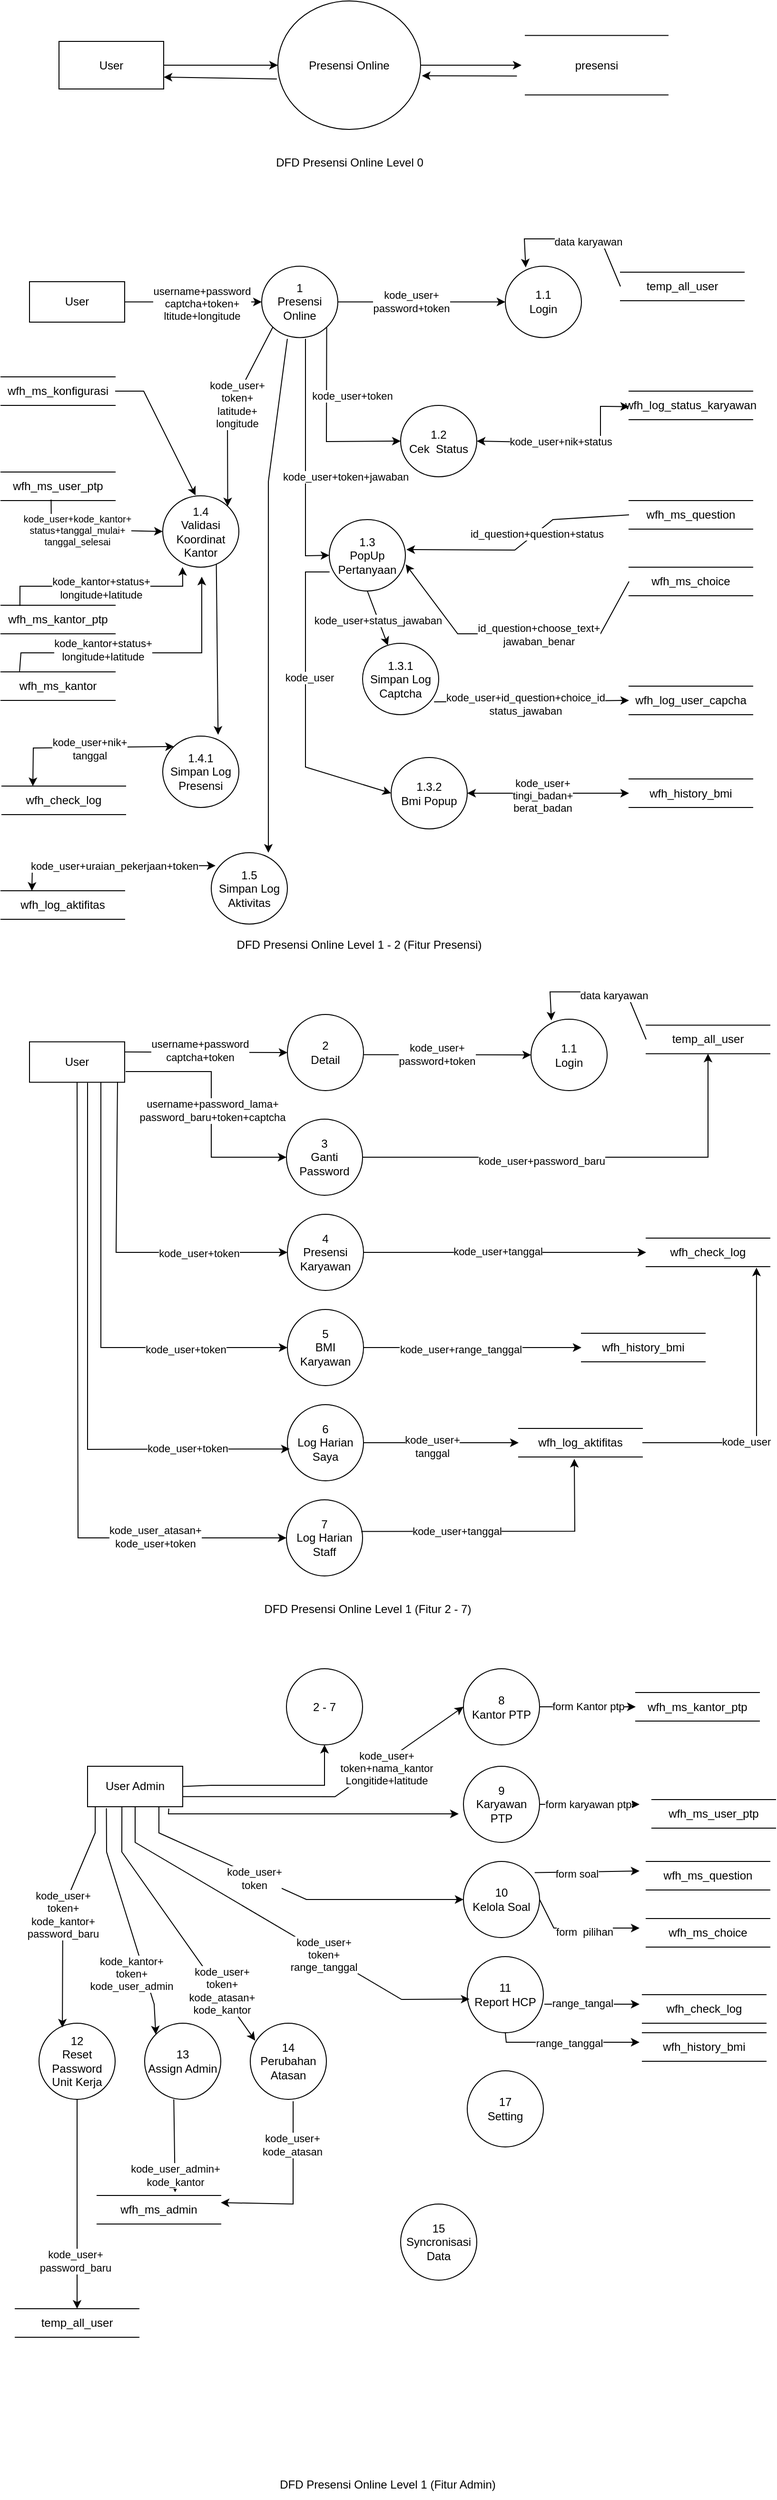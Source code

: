 <mxfile version="22.1.7" type="github">
  <diagram name="Page-1" id="cB6-q6-sBfIPuh-v84tD">
    <mxGraphModel dx="1042" dy="492" grid="1" gridSize="10" guides="1" tooltips="1" connect="1" arrows="1" fold="1" page="1" pageScale="1" pageWidth="850" pageHeight="1100" math="0" shadow="0">
      <root>
        <mxCell id="0" />
        <mxCell id="1" parent="0" />
        <mxCell id="i9Y9PTabGPXXXa_qy1XM-1" value="User" style="html=1;dashed=0;whiteSpace=wrap;" vertex="1" parent="1">
          <mxGeometry x="80" y="87.5" width="110" height="50" as="geometry" />
        </mxCell>
        <mxCell id="i9Y9PTabGPXXXa_qy1XM-2" value="Presensi Online" style="shape=ellipse;html=1;dashed=0;whiteSpace=wrap;perimeter=ellipsePerimeter;" vertex="1" parent="1">
          <mxGeometry x="310" y="45" width="150" height="135" as="geometry" />
        </mxCell>
        <mxCell id="i9Y9PTabGPXXXa_qy1XM-4" value="" style="endArrow=classic;html=1;rounded=0;exitX=1;exitY=0.5;exitDx=0;exitDy=0;" edge="1" parent="1" source="i9Y9PTabGPXXXa_qy1XM-1" target="i9Y9PTabGPXXXa_qy1XM-2">
          <mxGeometry width="50" height="50" relative="1" as="geometry">
            <mxPoint x="360" y="410" as="sourcePoint" />
            <mxPoint x="410" y="360" as="targetPoint" />
          </mxGeometry>
        </mxCell>
        <mxCell id="i9Y9PTabGPXXXa_qy1XM-5" value="" style="endArrow=classic;html=1;rounded=0;exitX=1;exitY=0.5;exitDx=0;exitDy=0;" edge="1" parent="1" source="i9Y9PTabGPXXXa_qy1XM-2">
          <mxGeometry width="50" height="50" relative="1" as="geometry">
            <mxPoint x="360" y="410" as="sourcePoint" />
            <mxPoint x="566.0" y="112.5" as="targetPoint" />
          </mxGeometry>
        </mxCell>
        <mxCell id="i9Y9PTabGPXXXa_qy1XM-6" value="" style="endArrow=classic;html=1;rounded=0;exitX=-0.007;exitY=0.607;exitDx=0;exitDy=0;exitPerimeter=0;entryX=1;entryY=0.75;entryDx=0;entryDy=0;" edge="1" parent="1" source="i9Y9PTabGPXXXa_qy1XM-2" target="i9Y9PTabGPXXXa_qy1XM-1">
          <mxGeometry width="50" height="50" relative="1" as="geometry">
            <mxPoint x="360" y="410" as="sourcePoint" />
            <mxPoint x="410" y="360" as="targetPoint" />
          </mxGeometry>
        </mxCell>
        <mxCell id="i9Y9PTabGPXXXa_qy1XM-7" value="" style="endArrow=classic;html=1;rounded=0;entryX=1.009;entryY=0.582;entryDx=0;entryDy=0;entryPerimeter=0;exitX=0.07;exitY=0.642;exitDx=0;exitDy=0;exitPerimeter=0;" edge="1" parent="1" target="i9Y9PTabGPXXXa_qy1XM-2">
          <mxGeometry width="50" height="50" relative="1" as="geometry">
            <mxPoint x="561.2" y="123.86" as="sourcePoint" />
            <mxPoint x="410" y="360" as="targetPoint" />
          </mxGeometry>
        </mxCell>
        <mxCell id="i9Y9PTabGPXXXa_qy1XM-9" value="DFD Presensi Online Level 0" style="text;html=1;align=center;verticalAlign=middle;resizable=0;points=[];autosize=1;strokeColor=none;fillColor=none;" vertex="1" parent="1">
          <mxGeometry x="300" y="200" width="170" height="30" as="geometry" />
        </mxCell>
        <mxCell id="i9Y9PTabGPXXXa_qy1XM-10" value="presensi" style="html=1;dashed=0;whiteSpace=wrap;shape=partialRectangle;right=0;left=0;" vertex="1" parent="1">
          <mxGeometry x="570" y="81.25" width="150" height="62.5" as="geometry" />
        </mxCell>
        <mxCell id="i9Y9PTabGPXXXa_qy1XM-11" value="&lt;div&gt;1&lt;/div&gt;&lt;div&gt;Presensi Online&lt;br&gt;&lt;/div&gt;" style="shape=ellipse;html=1;dashed=0;whiteSpace=wrap;perimeter=ellipsePerimeter;" vertex="1" parent="1">
          <mxGeometry x="293" y="323.75" width="80" height="75" as="geometry" />
        </mxCell>
        <mxCell id="i9Y9PTabGPXXXa_qy1XM-12" value="User" style="html=1;dashed=0;whiteSpace=wrap;" vertex="1" parent="1">
          <mxGeometry x="49" y="340" width="100" height="42.5" as="geometry" />
        </mxCell>
        <mxCell id="i9Y9PTabGPXXXa_qy1XM-13" value="wfh_check_log" style="html=1;dashed=0;whiteSpace=wrap;shape=partialRectangle;right=0;left=0;" vertex="1" parent="1">
          <mxGeometry x="20" y="870" width="130" height="30" as="geometry" />
        </mxCell>
        <mxCell id="i9Y9PTabGPXXXa_qy1XM-14" value="" style="endArrow=classic;html=1;rounded=0;exitX=1;exitY=0.5;exitDx=0;exitDy=0;entryX=0;entryY=0.5;entryDx=0;entryDy=0;" edge="1" parent="1" source="i9Y9PTabGPXXXa_qy1XM-12" target="i9Y9PTabGPXXXa_qy1XM-11">
          <mxGeometry width="50" height="50" relative="1" as="geometry">
            <mxPoint x="399" y="370" as="sourcePoint" />
            <mxPoint x="449" y="320" as="targetPoint" />
          </mxGeometry>
        </mxCell>
        <mxCell id="i9Y9PTabGPXXXa_qy1XM-35" value="&lt;div&gt;username+password&lt;/div&gt;&lt;div&gt;captcha+token+&lt;/div&gt;&lt;div&gt;ltitude+longitude&lt;br&gt;&lt;/div&gt;" style="edgeLabel;html=1;align=center;verticalAlign=middle;resizable=0;points=[];" vertex="1" connectable="0" parent="i9Y9PTabGPXXXa_qy1XM-14">
          <mxGeometry x="-0.353" y="-1" relative="1" as="geometry">
            <mxPoint x="34" as="offset" />
          </mxGeometry>
        </mxCell>
        <mxCell id="i9Y9PTabGPXXXa_qy1XM-15" value="temp_all_user" style="html=1;dashed=0;whiteSpace=wrap;shape=partialRectangle;right=0;left=0;" vertex="1" parent="1">
          <mxGeometry x="670" y="330" width="130" height="30" as="geometry" />
        </mxCell>
        <mxCell id="i9Y9PTabGPXXXa_qy1XM-16" value="wfh_ms_question" style="html=1;dashed=0;whiteSpace=wrap;shape=partialRectangle;right=0;left=0;" vertex="1" parent="1">
          <mxGeometry x="679" y="570" width="130" height="30" as="geometry" />
        </mxCell>
        <mxCell id="i9Y9PTabGPXXXa_qy1XM-17" value="wfh_log_user_capcha" style="html=1;dashed=0;whiteSpace=wrap;shape=partialRectangle;right=0;left=0;" vertex="1" parent="1">
          <mxGeometry x="679" y="765" width="130" height="30" as="geometry" />
        </mxCell>
        <mxCell id="i9Y9PTabGPXXXa_qy1XM-18" value="" style="endArrow=classic;html=1;rounded=0;exitX=0;exitY=0.5;exitDx=0;exitDy=0;entryX=0.268;entryY=0.016;entryDx=0;entryDy=0;entryPerimeter=0;" edge="1" parent="1" source="i9Y9PTabGPXXXa_qy1XM-15" target="i9Y9PTabGPXXXa_qy1XM-48">
          <mxGeometry width="50" height="50" relative="1" as="geometry">
            <mxPoint x="469" y="370" as="sourcePoint" />
            <mxPoint x="519" y="320" as="targetPoint" />
            <Array as="points">
              <mxPoint x="649" y="295" />
              <mxPoint x="619" y="295" />
              <mxPoint x="569" y="295" />
            </Array>
          </mxGeometry>
        </mxCell>
        <mxCell id="i9Y9PTabGPXXXa_qy1XM-36" value="data karyawan" style="edgeLabel;html=1;align=center;verticalAlign=middle;resizable=0;points=[];" vertex="1" connectable="0" parent="i9Y9PTabGPXXXa_qy1XM-18">
          <mxGeometry x="-0.183" y="3" relative="1" as="geometry">
            <mxPoint as="offset" />
          </mxGeometry>
        </mxCell>
        <mxCell id="i9Y9PTabGPXXXa_qy1XM-22" value="wfh_log_status_karyawan" style="html=1;dashed=0;whiteSpace=wrap;shape=partialRectangle;right=0;left=0;" vertex="1" parent="1">
          <mxGeometry x="679" y="455" width="130" height="30" as="geometry" />
        </mxCell>
        <mxCell id="i9Y9PTabGPXXXa_qy1XM-26" value="" style="endArrow=classic;startArrow=classic;html=1;rounded=0;exitX=0;exitY=0.375;exitDx=0;exitDy=0;exitPerimeter=0;entryX=1;entryY=0.5;entryDx=0;entryDy=0;" edge="1" parent="1" target="i9Y9PTabGPXXXa_qy1XM-53">
          <mxGeometry width="50" height="50" relative="1" as="geometry">
            <mxPoint x="679" y="471.25" as="sourcePoint" />
            <mxPoint x="529" y="471.25" as="targetPoint" />
            <Array as="points">
              <mxPoint x="649" y="471" />
              <mxPoint x="649" y="510" />
            </Array>
          </mxGeometry>
        </mxCell>
        <mxCell id="i9Y9PTabGPXXXa_qy1XM-38" value="kode_user+nik+status" style="edgeLabel;html=1;align=center;verticalAlign=middle;resizable=0;points=[];" vertex="1" connectable="0" parent="i9Y9PTabGPXXXa_qy1XM-26">
          <mxGeometry x="0.113" y="-1" relative="1" as="geometry">
            <mxPoint as="offset" />
          </mxGeometry>
        </mxCell>
        <mxCell id="i9Y9PTabGPXXXa_qy1XM-29" value="" style="endArrow=classic;html=1;rounded=0;exitX=0;exitY=0.5;exitDx=0;exitDy=0;entryX=1.013;entryY=0.42;entryDx=0;entryDy=0;entryPerimeter=0;" edge="1" parent="1" source="i9Y9PTabGPXXXa_qy1XM-16" target="i9Y9PTabGPXXXa_qy1XM-56">
          <mxGeometry width="50" height="50" relative="1" as="geometry">
            <mxPoint x="299" y="830" as="sourcePoint" />
            <mxPoint x="499" y="770" as="targetPoint" />
            <Array as="points">
              <mxPoint x="599" y="590" />
              <mxPoint x="559" y="622" />
            </Array>
          </mxGeometry>
        </mxCell>
        <mxCell id="i9Y9PTabGPXXXa_qy1XM-39" value="id_question+question+status" style="edgeLabel;html=1;align=center;verticalAlign=middle;resizable=0;points=[];" vertex="1" connectable="0" parent="i9Y9PTabGPXXXa_qy1XM-29">
          <mxGeometry x="-0.162" y="1" relative="1" as="geometry">
            <mxPoint as="offset" />
          </mxGeometry>
        </mxCell>
        <mxCell id="i9Y9PTabGPXXXa_qy1XM-30" value="wfh_ms_choice" style="html=1;dashed=0;whiteSpace=wrap;shape=partialRectangle;right=0;left=0;" vertex="1" parent="1">
          <mxGeometry x="679" y="640" width="130" height="30" as="geometry" />
        </mxCell>
        <mxCell id="i9Y9PTabGPXXXa_qy1XM-34" value="wfh_history_bmi" style="html=1;dashed=0;whiteSpace=wrap;shape=partialRectangle;right=0;left=0;" vertex="1" parent="1">
          <mxGeometry x="679" y="862.5" width="130" height="30" as="geometry" />
        </mxCell>
        <mxCell id="i9Y9PTabGPXXXa_qy1XM-40" value="wfh_log_aktifitas" style="html=1;dashed=0;whiteSpace=wrap;shape=partialRectangle;right=0;left=0;" vertex="1" parent="1">
          <mxGeometry x="19" y="980" width="130" height="30" as="geometry" />
        </mxCell>
        <mxCell id="i9Y9PTabGPXXXa_qy1XM-41" value="" style="endArrow=classic;html=1;rounded=0;exitX=0;exitY=0.5;exitDx=0;exitDy=0;entryX=1.004;entryY=0.628;entryDx=0;entryDy=0;entryPerimeter=0;" edge="1" parent="1" source="i9Y9PTabGPXXXa_qy1XM-30" target="i9Y9PTabGPXXXa_qy1XM-56">
          <mxGeometry width="50" height="50" relative="1" as="geometry">
            <mxPoint x="689" y="805" as="sourcePoint" />
            <mxPoint x="449" y="710" as="targetPoint" />
            <Array as="points">
              <mxPoint x="649" y="710" />
              <mxPoint x="569" y="710" />
              <mxPoint x="499" y="710" />
            </Array>
          </mxGeometry>
        </mxCell>
        <mxCell id="i9Y9PTabGPXXXa_qy1XM-42" value="&lt;div&gt;id_question+choose_text+&lt;/div&gt;&lt;div&gt;jawaban_benar&lt;br&gt;&lt;/div&gt;" style="edgeLabel;html=1;align=center;verticalAlign=middle;resizable=0;points=[];" vertex="1" connectable="0" parent="i9Y9PTabGPXXXa_qy1XM-41">
          <mxGeometry x="-0.162" y="1" relative="1" as="geometry">
            <mxPoint as="offset" />
          </mxGeometry>
        </mxCell>
        <mxCell id="i9Y9PTabGPXXXa_qy1XM-48" value="&lt;div&gt;1.1&lt;/div&gt;Login" style="shape=ellipse;html=1;dashed=0;whiteSpace=wrap;perimeter=ellipsePerimeter;" vertex="1" parent="1">
          <mxGeometry x="549" y="323.75" width="80" height="75" as="geometry" />
        </mxCell>
        <mxCell id="i9Y9PTabGPXXXa_qy1XM-49" value="" style="endArrow=classic;html=1;rounded=0;entryX=0;entryY=0.5;entryDx=0;entryDy=0;exitX=1;exitY=0.5;exitDx=0;exitDy=0;" edge="1" parent="1" source="i9Y9PTabGPXXXa_qy1XM-11" target="i9Y9PTabGPXXXa_qy1XM-48">
          <mxGeometry width="50" height="50" relative="1" as="geometry">
            <mxPoint x="319" y="370" as="sourcePoint" />
            <mxPoint x="369" y="320" as="targetPoint" />
            <Array as="points" />
          </mxGeometry>
        </mxCell>
        <mxCell id="i9Y9PTabGPXXXa_qy1XM-58" value="&lt;div&gt;kode_user+&lt;/div&gt;&lt;div&gt;password+token&lt;/div&gt;" style="edgeLabel;html=1;align=center;verticalAlign=middle;resizable=0;points=[];" vertex="1" connectable="0" parent="i9Y9PTabGPXXXa_qy1XM-49">
          <mxGeometry x="-0.566" y="1" relative="1" as="geometry">
            <mxPoint x="39" as="offset" />
          </mxGeometry>
        </mxCell>
        <mxCell id="i9Y9PTabGPXXXa_qy1XM-50" value="&lt;div&gt;1.4&lt;/div&gt;Validasi Koordinat Kantor" style="shape=ellipse;html=1;dashed=0;whiteSpace=wrap;perimeter=ellipsePerimeter;" vertex="1" parent="1">
          <mxGeometry x="189" y="565" width="80" height="75" as="geometry" />
        </mxCell>
        <mxCell id="i9Y9PTabGPXXXa_qy1XM-53" value="&lt;div&gt;1.2&lt;/div&gt;Cek&amp;nbsp; Status" style="shape=ellipse;html=1;dashed=0;whiteSpace=wrap;perimeter=ellipsePerimeter;" vertex="1" parent="1">
          <mxGeometry x="439" y="470" width="80" height="75" as="geometry" />
        </mxCell>
        <mxCell id="i9Y9PTabGPXXXa_qy1XM-56" value="&lt;div&gt;1.3&lt;/div&gt;PopUp Pertanyaan" style="shape=ellipse;html=1;dashed=0;whiteSpace=wrap;perimeter=ellipsePerimeter;" vertex="1" parent="1">
          <mxGeometry x="364" y="590" width="80" height="75" as="geometry" />
        </mxCell>
        <mxCell id="i9Y9PTabGPXXXa_qy1XM-61" value="" style="endArrow=classic;html=1;rounded=0;exitX=1;exitY=1;exitDx=0;exitDy=0;entryX=0;entryY=0.5;entryDx=0;entryDy=0;" edge="1" parent="1" source="i9Y9PTabGPXXXa_qy1XM-11" target="i9Y9PTabGPXXXa_qy1XM-53">
          <mxGeometry width="50" height="50" relative="1" as="geometry">
            <mxPoint x="449" y="570" as="sourcePoint" />
            <mxPoint x="499" y="520" as="targetPoint" />
            <Array as="points">
              <mxPoint x="361" y="508" />
            </Array>
          </mxGeometry>
        </mxCell>
        <mxCell id="i9Y9PTabGPXXXa_qy1XM-62" value="kode_user+token" style="edgeLabel;html=1;align=center;verticalAlign=middle;resizable=0;points=[];" vertex="1" connectable="0" parent="i9Y9PTabGPXXXa_qy1XM-61">
          <mxGeometry x="-0.28" y="3" relative="1" as="geometry">
            <mxPoint x="24" as="offset" />
          </mxGeometry>
        </mxCell>
        <mxCell id="i9Y9PTabGPXXXa_qy1XM-63" value="" style="endArrow=classic;html=1;rounded=0;entryX=0;entryY=0.5;entryDx=0;entryDy=0;" edge="1" parent="1" target="i9Y9PTabGPXXXa_qy1XM-56">
          <mxGeometry width="50" height="50" relative="1" as="geometry">
            <mxPoint x="339" y="400" as="sourcePoint" />
            <mxPoint x="499" y="520" as="targetPoint" />
            <Array as="points">
              <mxPoint x="339" y="628" />
            </Array>
          </mxGeometry>
        </mxCell>
        <mxCell id="i9Y9PTabGPXXXa_qy1XM-66" value="kode_user+token+jawaban" style="edgeLabel;html=1;align=center;verticalAlign=middle;resizable=0;points=[];" vertex="1" connectable="0" parent="i9Y9PTabGPXXXa_qy1XM-63">
          <mxGeometry x="0.146" y="2" relative="1" as="geometry">
            <mxPoint x="40" as="offset" />
          </mxGeometry>
        </mxCell>
        <mxCell id="i9Y9PTabGPXXXa_qy1XM-65" value="&lt;div&gt;1.3.1&lt;/div&gt;Simpan Log Captcha" style="shape=ellipse;html=1;dashed=0;whiteSpace=wrap;perimeter=ellipsePerimeter;" vertex="1" parent="1">
          <mxGeometry x="399" y="720" width="80" height="75" as="geometry" />
        </mxCell>
        <mxCell id="i9Y9PTabGPXXXa_qy1XM-67" value="" style="endArrow=classic;html=1;rounded=0;exitX=0.5;exitY=1;exitDx=0;exitDy=0;" edge="1" parent="1" source="i9Y9PTabGPXXXa_qy1XM-56" target="i9Y9PTabGPXXXa_qy1XM-65">
          <mxGeometry width="50" height="50" relative="1" as="geometry">
            <mxPoint x="449" y="620" as="sourcePoint" />
            <mxPoint x="499" y="570" as="targetPoint" />
          </mxGeometry>
        </mxCell>
        <mxCell id="i9Y9PTabGPXXXa_qy1XM-68" value="kode_user+status_jawaban" style="edgeLabel;html=1;align=center;verticalAlign=middle;resizable=0;points=[];" vertex="1" connectable="0" parent="i9Y9PTabGPXXXa_qy1XM-67">
          <mxGeometry x="0.042" y="-1" relative="1" as="geometry">
            <mxPoint as="offset" />
          </mxGeometry>
        </mxCell>
        <mxCell id="i9Y9PTabGPXXXa_qy1XM-69" value="" style="endArrow=classic;html=1;rounded=0;entryX=0;entryY=0.5;entryDx=0;entryDy=0;exitX=0.939;exitY=0.82;exitDx=0;exitDy=0;exitPerimeter=0;" edge="1" parent="1" source="i9Y9PTabGPXXXa_qy1XM-65" target="i9Y9PTabGPXXXa_qy1XM-17">
          <mxGeometry width="50" height="50" relative="1" as="geometry">
            <mxPoint x="449" y="760" as="sourcePoint" />
            <mxPoint x="499" y="730" as="targetPoint" />
          </mxGeometry>
        </mxCell>
        <mxCell id="i9Y9PTabGPXXXa_qy1XM-70" value="&lt;div&gt;kode_user+id_question+choice_id&lt;/div&gt;&lt;div&gt;status_jawaban&lt;br&gt;&lt;/div&gt;" style="edgeLabel;html=1;align=center;verticalAlign=middle;resizable=0;points=[];" vertex="1" connectable="0" parent="i9Y9PTabGPXXXa_qy1XM-69">
          <mxGeometry x="-0.065" y="-3" relative="1" as="geometry">
            <mxPoint as="offset" />
          </mxGeometry>
        </mxCell>
        <mxCell id="i9Y9PTabGPXXXa_qy1XM-73" value="&lt;div&gt;1.3.2&lt;/div&gt;Bmi Popup" style="shape=ellipse;html=1;dashed=0;whiteSpace=wrap;perimeter=ellipsePerimeter;" vertex="1" parent="1">
          <mxGeometry x="429" y="840" width="80" height="75" as="geometry" />
        </mxCell>
        <mxCell id="i9Y9PTabGPXXXa_qy1XM-74" value="" style="endArrow=classic;html=1;rounded=0;exitX=0.004;exitY=0.733;exitDx=0;exitDy=0;exitPerimeter=0;entryX=0;entryY=0.5;entryDx=0;entryDy=0;" edge="1" parent="1" source="i9Y9PTabGPXXXa_qy1XM-56" target="i9Y9PTabGPXXXa_qy1XM-73">
          <mxGeometry width="50" height="50" relative="1" as="geometry">
            <mxPoint x="449" y="820" as="sourcePoint" />
            <mxPoint x="499" y="770" as="targetPoint" />
            <Array as="points">
              <mxPoint x="339" y="645" />
              <mxPoint x="339" y="850" />
            </Array>
          </mxGeometry>
        </mxCell>
        <mxCell id="i9Y9PTabGPXXXa_qy1XM-77" value="kode_user" style="edgeLabel;html=1;align=center;verticalAlign=middle;resizable=0;points=[];" vertex="1" connectable="0" parent="i9Y9PTabGPXXXa_qy1XM-74">
          <mxGeometry x="-0.158" y="4" relative="1" as="geometry">
            <mxPoint as="offset" />
          </mxGeometry>
        </mxCell>
        <mxCell id="i9Y9PTabGPXXXa_qy1XM-75" value="" style="endArrow=classic;startArrow=classic;html=1;rounded=0;exitX=1;exitY=0.5;exitDx=0;exitDy=0;entryX=0;entryY=0.5;entryDx=0;entryDy=0;" edge="1" parent="1" source="i9Y9PTabGPXXXa_qy1XM-73" target="i9Y9PTabGPXXXa_qy1XM-34">
          <mxGeometry width="50" height="50" relative="1" as="geometry">
            <mxPoint x="449" y="860" as="sourcePoint" />
            <mxPoint x="499" y="810" as="targetPoint" />
          </mxGeometry>
        </mxCell>
        <mxCell id="i9Y9PTabGPXXXa_qy1XM-76" value="&lt;div&gt;kode_user+&lt;/div&gt;&lt;div&gt;tingi_badan+&lt;/div&gt;&lt;div&gt;berat_badan&lt;br&gt;&lt;/div&gt;" style="edgeLabel;html=1;align=center;verticalAlign=middle;resizable=0;points=[];" vertex="1" connectable="0" parent="i9Y9PTabGPXXXa_qy1XM-75">
          <mxGeometry x="-0.073" y="-2" relative="1" as="geometry">
            <mxPoint as="offset" />
          </mxGeometry>
        </mxCell>
        <mxCell id="i9Y9PTabGPXXXa_qy1XM-78" value="wfh_ms_konfigurasi" style="html=1;dashed=0;whiteSpace=wrap;shape=partialRectangle;right=0;left=0;" vertex="1" parent="1">
          <mxGeometry x="19" y="440" width="120" height="30" as="geometry" />
        </mxCell>
        <mxCell id="i9Y9PTabGPXXXa_qy1XM-79" value="wfh_ms_kantor_ptp" style="html=1;dashed=0;whiteSpace=wrap;shape=partialRectangle;right=0;left=0;" vertex="1" parent="1">
          <mxGeometry x="19" y="680" width="120" height="30" as="geometry" />
        </mxCell>
        <mxCell id="i9Y9PTabGPXXXa_qy1XM-80" value="wfh_ms_user_ptp" style="html=1;dashed=0;whiteSpace=wrap;shape=partialRectangle;right=0;left=0;" vertex="1" parent="1">
          <mxGeometry x="19" y="540" width="120" height="30" as="geometry" />
        </mxCell>
        <mxCell id="i9Y9PTabGPXXXa_qy1XM-81" value="wfh_ms_kantor" style="html=1;dashed=0;whiteSpace=wrap;shape=partialRectangle;right=0;left=0;" vertex="1" parent="1">
          <mxGeometry x="19" y="750" width="120" height="30" as="geometry" />
        </mxCell>
        <mxCell id="i9Y9PTabGPXXXa_qy1XM-82" value="" style="endArrow=classic;html=1;rounded=0;entryX=1;entryY=0;entryDx=0;entryDy=0;exitX=0;exitY=1;exitDx=0;exitDy=0;" edge="1" parent="1" source="i9Y9PTabGPXXXa_qy1XM-11" target="i9Y9PTabGPXXXa_qy1XM-50">
          <mxGeometry width="50" height="50" relative="1" as="geometry">
            <mxPoint x="319" y="400" as="sourcePoint" />
            <mxPoint x="509" y="610" as="targetPoint" />
            <Array as="points">
              <mxPoint x="257" y="480" />
            </Array>
          </mxGeometry>
        </mxCell>
        <mxCell id="i9Y9PTabGPXXXa_qy1XM-83" value="&lt;div&gt;kode_user+&lt;/div&gt;&lt;div&gt;token+&lt;/div&gt;&lt;div&gt;latitude+&lt;/div&gt;&lt;div&gt;longitude&lt;br&gt;&lt;/div&gt;" style="edgeLabel;html=1;align=center;verticalAlign=middle;resizable=0;points=[];" vertex="1" connectable="0" parent="i9Y9PTabGPXXXa_qy1XM-82">
          <mxGeometry x="-0.103" y="3" relative="1" as="geometry">
            <mxPoint as="offset" />
          </mxGeometry>
        </mxCell>
        <mxCell id="i9Y9PTabGPXXXa_qy1XM-84" value="" style="endArrow=classic;html=1;rounded=0;exitX=1;exitY=0.5;exitDx=0;exitDy=0;entryX=0.431;entryY=-0.007;entryDx=0;entryDy=0;entryPerimeter=0;" edge="1" parent="1" source="i9Y9PTabGPXXXa_qy1XM-78" target="i9Y9PTabGPXXXa_qy1XM-50">
          <mxGeometry width="50" height="50" relative="1" as="geometry">
            <mxPoint x="459" y="660" as="sourcePoint" />
            <mxPoint x="509" y="610" as="targetPoint" />
            <Array as="points">
              <mxPoint x="169" y="455" />
            </Array>
          </mxGeometry>
        </mxCell>
        <mxCell id="i9Y9PTabGPXXXa_qy1XM-86" value="" style="endArrow=classic;html=1;rounded=0;exitX=0.439;exitY=0.967;exitDx=0;exitDy=0;exitPerimeter=0;entryX=0;entryY=0.5;entryDx=0;entryDy=0;" edge="1" parent="1" source="i9Y9PTabGPXXXa_qy1XM-80" target="i9Y9PTabGPXXXa_qy1XM-50">
          <mxGeometry width="50" height="50" relative="1" as="geometry">
            <mxPoint x="459" y="660" as="sourcePoint" />
            <mxPoint x="509" y="610" as="targetPoint" />
            <Array as="points">
              <mxPoint x="72" y="600" />
            </Array>
          </mxGeometry>
        </mxCell>
        <mxCell id="i9Y9PTabGPXXXa_qy1XM-87" value="&lt;div style=&quot;font-size: 10px;&quot;&gt;&lt;font style=&quot;font-size: 10px;&quot;&gt;kode_user+kode_kantor+&lt;/font&gt;&lt;/div&gt;&lt;div style=&quot;font-size: 10px;&quot;&gt;&lt;font style=&quot;font-size: 10px;&quot;&gt;status+tanggal_mulai+&lt;/font&gt;&lt;/div&gt;&lt;div style=&quot;font-size: 10px;&quot;&gt;&lt;font style=&quot;font-size: 10px;&quot;&gt;tanggal_selesai&lt;font style=&quot;font-size: 10px;&quot;&gt;&lt;br&gt;&lt;/font&gt;&lt;/font&gt;&lt;/div&gt;" style="edgeLabel;html=1;align=center;verticalAlign=middle;resizable=0;points=[];" vertex="1" connectable="0" parent="i9Y9PTabGPXXXa_qy1XM-86">
          <mxGeometry x="-0.365" relative="1" as="geometry">
            <mxPoint x="11" as="offset" />
          </mxGeometry>
        </mxCell>
        <mxCell id="i9Y9PTabGPXXXa_qy1XM-89" value="" style="endArrow=classic;html=1;rounded=0;exitX=0.166;exitY=0.027;exitDx=0;exitDy=0;entryX=0.26;entryY=0.999;entryDx=0;entryDy=0;entryPerimeter=0;exitPerimeter=0;" edge="1" parent="1" source="i9Y9PTabGPXXXa_qy1XM-79" target="i9Y9PTabGPXXXa_qy1XM-50">
          <mxGeometry width="50" height="50" relative="1" as="geometry">
            <mxPoint x="459" y="660" as="sourcePoint" />
            <mxPoint x="509" y="610" as="targetPoint" />
            <Array as="points">
              <mxPoint x="39" y="660" />
              <mxPoint x="210" y="660" />
            </Array>
          </mxGeometry>
        </mxCell>
        <mxCell id="i9Y9PTabGPXXXa_qy1XM-90" value="&lt;div&gt;kode_kantor+status+&lt;/div&gt;&lt;div&gt;longitude+latitude&lt;br&gt;&lt;/div&gt;" style="edgeLabel;html=1;align=center;verticalAlign=middle;resizable=0;points=[];" vertex="1" connectable="0" parent="i9Y9PTabGPXXXa_qy1XM-89">
          <mxGeometry x="-0.573" y="-2" relative="1" as="geometry">
            <mxPoint x="61" as="offset" />
          </mxGeometry>
        </mxCell>
        <mxCell id="i9Y9PTabGPXXXa_qy1XM-91" value="" style="endArrow=classic;html=1;rounded=0;exitX=0.163;exitY=-0.021;exitDx=0;exitDy=0;exitPerimeter=0;" edge="1" parent="1" source="i9Y9PTabGPXXXa_qy1XM-81">
          <mxGeometry width="50" height="50" relative="1" as="geometry">
            <mxPoint x="510" y="720" as="sourcePoint" />
            <mxPoint x="230" y="650" as="targetPoint" />
            <Array as="points">
              <mxPoint x="40" y="730" />
              <mxPoint x="230" y="730" />
            </Array>
          </mxGeometry>
        </mxCell>
        <mxCell id="i9Y9PTabGPXXXa_qy1XM-92" value="&lt;div&gt;kode_kantor+status+&lt;/div&gt;&lt;div&gt;longitude+latitude&lt;br&gt;&lt;/div&gt;" style="edgeLabel;html=1;align=center;verticalAlign=middle;resizable=0;points=[];" vertex="1" connectable="0" parent="i9Y9PTabGPXXXa_qy1XM-91">
          <mxGeometry x="-0.276" y="3" relative="1" as="geometry">
            <mxPoint as="offset" />
          </mxGeometry>
        </mxCell>
        <mxCell id="i9Y9PTabGPXXXa_qy1XM-93" value="&lt;div&gt;1.4.1&lt;/div&gt;Simpan Log Presensi" style="shape=ellipse;html=1;dashed=0;whiteSpace=wrap;perimeter=ellipsePerimeter;" vertex="1" parent="1">
          <mxGeometry x="189" y="817.5" width="80" height="75" as="geometry" />
        </mxCell>
        <mxCell id="i9Y9PTabGPXXXa_qy1XM-94" value="" style="endArrow=classic;html=1;rounded=0;exitX=0.704;exitY=0.96;exitDx=0;exitDy=0;exitPerimeter=0;entryX=0.727;entryY=-0.019;entryDx=0;entryDy=0;entryPerimeter=0;" edge="1" parent="1" source="i9Y9PTabGPXXXa_qy1XM-50" target="i9Y9PTabGPXXXa_qy1XM-93">
          <mxGeometry width="50" height="50" relative="1" as="geometry">
            <mxPoint x="510" y="720" as="sourcePoint" />
            <mxPoint x="560" y="670" as="targetPoint" />
          </mxGeometry>
        </mxCell>
        <mxCell id="i9Y9PTabGPXXXa_qy1XM-96" value="" style="endArrow=classic;startArrow=classic;html=1;rounded=0;exitX=0.25;exitY=0;exitDx=0;exitDy=0;entryX=0;entryY=0;entryDx=0;entryDy=0;" edge="1" parent="1" source="i9Y9PTabGPXXXa_qy1XM-13" target="i9Y9PTabGPXXXa_qy1XM-93">
          <mxGeometry width="50" height="50" relative="1" as="geometry">
            <mxPoint x="510" y="720" as="sourcePoint" />
            <mxPoint x="560" y="670" as="targetPoint" />
            <Array as="points">
              <mxPoint x="53" y="830" />
            </Array>
          </mxGeometry>
        </mxCell>
        <mxCell id="i9Y9PTabGPXXXa_qy1XM-97" value="&lt;div&gt;kode_user+nik+&lt;/div&gt;&lt;div&gt;tanggal&lt;br&gt;&lt;/div&gt;" style="edgeLabel;html=1;align=center;verticalAlign=middle;resizable=0;points=[];" vertex="1" connectable="0" parent="i9Y9PTabGPXXXa_qy1XM-96">
          <mxGeometry x="-0.225" y="-1" relative="1" as="geometry">
            <mxPoint x="26" as="offset" />
          </mxGeometry>
        </mxCell>
        <mxCell id="i9Y9PTabGPXXXa_qy1XM-98" value="&lt;div&gt;1.5&lt;/div&gt;Simpan Log Aktivitas" style="shape=ellipse;html=1;dashed=0;whiteSpace=wrap;perimeter=ellipsePerimeter;" vertex="1" parent="1">
          <mxGeometry x="240" y="940" width="80" height="75" as="geometry" />
        </mxCell>
        <mxCell id="i9Y9PTabGPXXXa_qy1XM-99" value="" style="endArrow=classic;html=1;rounded=0;entryX=0.75;entryY=0;entryDx=0;entryDy=0;entryPerimeter=0;exitX=0.337;exitY=1.017;exitDx=0;exitDy=0;exitPerimeter=0;" edge="1" parent="1" source="i9Y9PTabGPXXXa_qy1XM-11" target="i9Y9PTabGPXXXa_qy1XM-98">
          <mxGeometry width="50" height="50" relative="1" as="geometry">
            <mxPoint x="300" y="580" as="sourcePoint" />
            <mxPoint x="160" y="710" as="targetPoint" />
            <Array as="points">
              <mxPoint x="300" y="550" />
            </Array>
          </mxGeometry>
        </mxCell>
        <mxCell id="i9Y9PTabGPXXXa_qy1XM-100" value="" style="endArrow=classic;startArrow=classic;html=1;rounded=0;exitX=0.25;exitY=0;exitDx=0;exitDy=0;entryX=0.056;entryY=0.182;entryDx=0;entryDy=0;entryPerimeter=0;" edge="1" parent="1" source="i9Y9PTabGPXXXa_qy1XM-40" target="i9Y9PTabGPXXXa_qy1XM-98">
          <mxGeometry width="50" height="50" relative="1" as="geometry">
            <mxPoint x="110" y="790" as="sourcePoint" />
            <mxPoint x="160" y="740" as="targetPoint" />
            <Array as="points">
              <mxPoint x="52" y="954" />
            </Array>
          </mxGeometry>
        </mxCell>
        <mxCell id="i9Y9PTabGPXXXa_qy1XM-101" value="kode_user+uraian_pekerjaan+token" style="edgeLabel;html=1;align=center;verticalAlign=middle;resizable=0;points=[];" vertex="1" connectable="0" parent="i9Y9PTabGPXXXa_qy1XM-100">
          <mxGeometry x="-0.089" relative="1" as="geometry">
            <mxPoint x="12" as="offset" />
          </mxGeometry>
        </mxCell>
        <mxCell id="i9Y9PTabGPXXXa_qy1XM-102" value="DFD Presensi Online Level 1 - 2 (Fitur Presensi)" style="text;html=1;align=center;verticalAlign=middle;resizable=0;points=[];autosize=1;strokeColor=none;fillColor=none;" vertex="1" parent="1">
          <mxGeometry x="260" y="1022" width="270" height="30" as="geometry" />
        </mxCell>
        <mxCell id="i9Y9PTabGPXXXa_qy1XM-103" value="&lt;div&gt;2&lt;/div&gt;&lt;div&gt;Detail&lt;br&gt;&lt;/div&gt;" style="shape=ellipse;html=1;dashed=0;whiteSpace=wrap;aspect=fixed;perimeter=ellipsePerimeter;" vertex="1" parent="1">
          <mxGeometry x="320" y="1110" width="80" height="80" as="geometry" />
        </mxCell>
        <mxCell id="i9Y9PTabGPXXXa_qy1XM-104" value="User" style="html=1;dashed=0;whiteSpace=wrap;" vertex="1" parent="1">
          <mxGeometry x="49" y="1138.75" width="100" height="42.5" as="geometry" />
        </mxCell>
        <mxCell id="i9Y9PTabGPXXXa_qy1XM-105" value="&lt;div&gt;3&lt;/div&gt;&lt;div&gt;Ganti Password&lt;br&gt;&lt;/div&gt;" style="shape=ellipse;html=1;dashed=0;whiteSpace=wrap;aspect=fixed;perimeter=ellipsePerimeter;" vertex="1" parent="1">
          <mxGeometry x="319" y="1220" width="80" height="80" as="geometry" />
        </mxCell>
        <mxCell id="i9Y9PTabGPXXXa_qy1XM-106" value="&lt;div&gt;5&lt;/div&gt;&lt;div&gt;BMI Karyawan&lt;br&gt;&lt;/div&gt;" style="shape=ellipse;html=1;dashed=0;whiteSpace=wrap;aspect=fixed;perimeter=ellipsePerimeter;" vertex="1" parent="1">
          <mxGeometry x="320" y="1420" width="80" height="80" as="geometry" />
        </mxCell>
        <mxCell id="i9Y9PTabGPXXXa_qy1XM-107" value="&lt;div&gt;4&lt;/div&gt;&lt;div&gt;Presensi Karyawan&lt;/div&gt;" style="shape=ellipse;html=1;dashed=0;whiteSpace=wrap;aspect=fixed;perimeter=ellipsePerimeter;" vertex="1" parent="1">
          <mxGeometry x="320" y="1320" width="80" height="80" as="geometry" />
        </mxCell>
        <mxCell id="i9Y9PTabGPXXXa_qy1XM-108" value="&lt;div&gt;7&lt;/div&gt;&lt;div&gt;Log Harian Staff&lt;br&gt;&lt;/div&gt;" style="shape=ellipse;html=1;dashed=0;whiteSpace=wrap;aspect=fixed;perimeter=ellipsePerimeter;" vertex="1" parent="1">
          <mxGeometry x="319" y="1620" width="80" height="80" as="geometry" />
        </mxCell>
        <mxCell id="i9Y9PTabGPXXXa_qy1XM-109" value="&lt;div&gt;6&lt;/div&gt;&lt;div&gt;Log Harian Saya&lt;/div&gt;" style="shape=ellipse;html=1;dashed=0;whiteSpace=wrap;aspect=fixed;perimeter=ellipsePerimeter;" vertex="1" parent="1">
          <mxGeometry x="320" y="1520" width="80" height="80" as="geometry" />
        </mxCell>
        <mxCell id="i9Y9PTabGPXXXa_qy1XM-110" value="&lt;div&gt;8&lt;/div&gt;&lt;div&gt;Kantor PTP&lt;br&gt;&lt;/div&gt;" style="shape=ellipse;html=1;dashed=0;whiteSpace=wrap;aspect=fixed;perimeter=ellipsePerimeter;" vertex="1" parent="1">
          <mxGeometry x="505" y="1797.5" width="80" height="80" as="geometry" />
        </mxCell>
        <mxCell id="i9Y9PTabGPXXXa_qy1XM-111" value="&lt;div&gt;9&lt;/div&gt;&lt;div&gt;Karyawan PTP&lt;/div&gt;" style="shape=ellipse;html=1;dashed=0;whiteSpace=wrap;aspect=fixed;perimeter=ellipsePerimeter;" vertex="1" parent="1">
          <mxGeometry x="505" y="1900" width="80" height="80" as="geometry" />
        </mxCell>
        <mxCell id="i9Y9PTabGPXXXa_qy1XM-112" value="&lt;div&gt;10&lt;/div&gt;&lt;div&gt;Kelola Soal&lt;br&gt;&lt;/div&gt;" style="shape=ellipse;html=1;dashed=0;whiteSpace=wrap;aspect=fixed;perimeter=ellipsePerimeter;" vertex="1" parent="1">
          <mxGeometry x="505" y="2000" width="80" height="80" as="geometry" />
        </mxCell>
        <mxCell id="i9Y9PTabGPXXXa_qy1XM-113" value="&lt;div&gt;11&lt;/div&gt;&lt;div&gt;Report HCP&lt;br&gt;&lt;/div&gt;" style="shape=ellipse;html=1;dashed=0;whiteSpace=wrap;aspect=fixed;perimeter=ellipsePerimeter;" vertex="1" parent="1">
          <mxGeometry x="509" y="2100" width="80" height="80" as="geometry" />
        </mxCell>
        <mxCell id="i9Y9PTabGPXXXa_qy1XM-114" value="" style="endArrow=classic;html=1;rounded=0;exitX=1;exitY=0.25;exitDx=0;exitDy=0;entryX=0;entryY=0.5;entryDx=0;entryDy=0;" edge="1" parent="1" source="i9Y9PTabGPXXXa_qy1XM-104" target="i9Y9PTabGPXXXa_qy1XM-103">
          <mxGeometry width="50" height="50" relative="1" as="geometry">
            <mxPoint x="290" y="1320" as="sourcePoint" />
            <mxPoint x="340" y="1270" as="targetPoint" />
          </mxGeometry>
        </mxCell>
        <mxCell id="i9Y9PTabGPXXXa_qy1XM-115" value="&lt;div&gt;username+password&lt;/div&gt;&lt;div&gt;captcha+token&lt;/div&gt;" style="edgeLabel;html=1;align=center;verticalAlign=middle;resizable=0;points=[];" vertex="1" connectable="0" parent="i9Y9PTabGPXXXa_qy1XM-114">
          <mxGeometry x="-0.074" y="2" relative="1" as="geometry">
            <mxPoint as="offset" />
          </mxGeometry>
        </mxCell>
        <mxCell id="i9Y9PTabGPXXXa_qy1XM-116" value="temp_all_user" style="html=1;dashed=0;whiteSpace=wrap;shape=partialRectangle;right=0;left=0;" vertex="1" parent="1">
          <mxGeometry x="697" y="1121.25" width="130" height="30" as="geometry" />
        </mxCell>
        <mxCell id="i9Y9PTabGPXXXa_qy1XM-117" value="" style="endArrow=classic;html=1;rounded=0;exitX=0;exitY=0.5;exitDx=0;exitDy=0;entryX=0.268;entryY=0.016;entryDx=0;entryDy=0;entryPerimeter=0;" edge="1" parent="1" source="i9Y9PTabGPXXXa_qy1XM-116" target="i9Y9PTabGPXXXa_qy1XM-119">
          <mxGeometry width="50" height="50" relative="1" as="geometry">
            <mxPoint x="496" y="1161.25" as="sourcePoint" />
            <mxPoint x="546" y="1111.25" as="targetPoint" />
            <Array as="points">
              <mxPoint x="676" y="1086.25" />
              <mxPoint x="646" y="1086.25" />
              <mxPoint x="596" y="1086.25" />
            </Array>
          </mxGeometry>
        </mxCell>
        <mxCell id="i9Y9PTabGPXXXa_qy1XM-118" value="data karyawan" style="edgeLabel;html=1;align=center;verticalAlign=middle;resizable=0;points=[];" vertex="1" connectable="0" parent="i9Y9PTabGPXXXa_qy1XM-117">
          <mxGeometry x="-0.183" y="3" relative="1" as="geometry">
            <mxPoint as="offset" />
          </mxGeometry>
        </mxCell>
        <mxCell id="i9Y9PTabGPXXXa_qy1XM-119" value="&lt;div&gt;1.1&lt;/div&gt;Login" style="shape=ellipse;html=1;dashed=0;whiteSpace=wrap;perimeter=ellipsePerimeter;" vertex="1" parent="1">
          <mxGeometry x="576" y="1115" width="80" height="75" as="geometry" />
        </mxCell>
        <mxCell id="i9Y9PTabGPXXXa_qy1XM-120" value="" style="endArrow=classic;html=1;rounded=0;entryX=0;entryY=0.5;entryDx=0;entryDy=0;exitX=1;exitY=0.5;exitDx=0;exitDy=0;" edge="1" parent="1" target="i9Y9PTabGPXXXa_qy1XM-119">
          <mxGeometry width="50" height="50" relative="1" as="geometry">
            <mxPoint x="400" y="1152.25" as="sourcePoint" />
            <mxPoint x="396" y="1111.25" as="targetPoint" />
            <Array as="points" />
          </mxGeometry>
        </mxCell>
        <mxCell id="i9Y9PTabGPXXXa_qy1XM-121" value="&lt;div&gt;kode_user+&lt;/div&gt;&lt;div&gt;password+token&lt;/div&gt;" style="edgeLabel;html=1;align=center;verticalAlign=middle;resizable=0;points=[];" vertex="1" connectable="0" parent="i9Y9PTabGPXXXa_qy1XM-120">
          <mxGeometry x="-0.566" y="1" relative="1" as="geometry">
            <mxPoint x="39" as="offset" />
          </mxGeometry>
        </mxCell>
        <mxCell id="i9Y9PTabGPXXXa_qy1XM-123" value="" style="endArrow=classic;html=1;rounded=0;entryX=0;entryY=0.5;entryDx=0;entryDy=0;" edge="1" parent="1" target="i9Y9PTabGPXXXa_qy1XM-105">
          <mxGeometry width="50" height="50" relative="1" as="geometry">
            <mxPoint x="150" y="1170" as="sourcePoint" />
            <mxPoint x="340" y="1090" as="targetPoint" />
            <Array as="points">
              <mxPoint x="240" y="1170" />
              <mxPoint x="240" y="1260" />
            </Array>
          </mxGeometry>
        </mxCell>
        <mxCell id="i9Y9PTabGPXXXa_qy1XM-124" value="&lt;div&gt;username+password_lama+&lt;/div&gt;&lt;div&gt;password_baru+token+captcha&lt;br&gt;&lt;/div&gt;" style="edgeLabel;html=1;align=center;verticalAlign=middle;resizable=0;points=[];" vertex="1" connectable="0" parent="i9Y9PTabGPXXXa_qy1XM-123">
          <mxGeometry x="0.006" y="1" relative="1" as="geometry">
            <mxPoint as="offset" />
          </mxGeometry>
        </mxCell>
        <mxCell id="i9Y9PTabGPXXXa_qy1XM-125" value="" style="endArrow=classic;html=1;rounded=0;exitX=1;exitY=0.5;exitDx=0;exitDy=0;entryX=0.5;entryY=1;entryDx=0;entryDy=0;" edge="1" parent="1" source="i9Y9PTabGPXXXa_qy1XM-105" target="i9Y9PTabGPXXXa_qy1XM-116">
          <mxGeometry width="50" height="50" relative="1" as="geometry">
            <mxPoint x="290" y="1160" as="sourcePoint" />
            <mxPoint x="340" y="1110" as="targetPoint" />
            <Array as="points">
              <mxPoint x="762" y="1260" />
            </Array>
          </mxGeometry>
        </mxCell>
        <mxCell id="i9Y9PTabGPXXXa_qy1XM-126" value="kode_user+password_baru" style="edgeLabel;html=1;align=center;verticalAlign=middle;resizable=0;points=[];" vertex="1" connectable="0" parent="i9Y9PTabGPXXXa_qy1XM-125">
          <mxGeometry x="-0.202" y="-4" relative="1" as="geometry">
            <mxPoint as="offset" />
          </mxGeometry>
        </mxCell>
        <mxCell id="i9Y9PTabGPXXXa_qy1XM-127" value="" style="endArrow=classic;html=1;rounded=0;exitX=0.925;exitY=0.99;exitDx=0;exitDy=0;exitPerimeter=0;entryX=0;entryY=0.5;entryDx=0;entryDy=0;" edge="1" parent="1" source="i9Y9PTabGPXXXa_qy1XM-104" target="i9Y9PTabGPXXXa_qy1XM-107">
          <mxGeometry width="50" height="50" relative="1" as="geometry">
            <mxPoint x="290" y="1300" as="sourcePoint" />
            <mxPoint x="340" y="1250" as="targetPoint" />
            <Array as="points">
              <mxPoint x="140" y="1360" />
            </Array>
          </mxGeometry>
        </mxCell>
        <mxCell id="i9Y9PTabGPXXXa_qy1XM-128" value="kode_user+token" style="edgeLabel;html=1;align=center;verticalAlign=middle;resizable=0;points=[];" vertex="1" connectable="0" parent="i9Y9PTabGPXXXa_qy1XM-127">
          <mxGeometry x="0.324" y="-1" relative="1" as="geometry">
            <mxPoint x="28" as="offset" />
          </mxGeometry>
        </mxCell>
        <mxCell id="i9Y9PTabGPXXXa_qy1XM-129" value="wfh_check_log" style="html=1;dashed=0;whiteSpace=wrap;shape=partialRectangle;right=0;left=0;" vertex="1" parent="1">
          <mxGeometry x="697" y="1345" width="130" height="30" as="geometry" />
        </mxCell>
        <mxCell id="i9Y9PTabGPXXXa_qy1XM-132" value="wfh_history_bmi" style="html=1;dashed=0;whiteSpace=wrap;shape=partialRectangle;right=0;left=0;" vertex="1" parent="1">
          <mxGeometry x="629" y="1445" width="130" height="30" as="geometry" />
        </mxCell>
        <mxCell id="i9Y9PTabGPXXXa_qy1XM-133" value="" style="endArrow=classic;html=1;rounded=0;exitX=0.75;exitY=1;exitDx=0;exitDy=0;entryX=0;entryY=0.5;entryDx=0;entryDy=0;" edge="1" parent="1" source="i9Y9PTabGPXXXa_qy1XM-104" target="i9Y9PTabGPXXXa_qy1XM-106">
          <mxGeometry width="50" height="50" relative="1" as="geometry">
            <mxPoint x="290" y="1370" as="sourcePoint" />
            <mxPoint x="340" y="1320" as="targetPoint" />
            <Array as="points">
              <mxPoint x="124" y="1460" />
            </Array>
          </mxGeometry>
        </mxCell>
        <mxCell id="i9Y9PTabGPXXXa_qy1XM-134" value="kode_user+token" style="edgeLabel;html=1;align=center;verticalAlign=middle;resizable=0;points=[];" vertex="1" connectable="0" parent="i9Y9PTabGPXXXa_qy1XM-133">
          <mxGeometry x="0.404" y="-2" relative="1" as="geometry">
            <mxPoint x="34" as="offset" />
          </mxGeometry>
        </mxCell>
        <mxCell id="i9Y9PTabGPXXXa_qy1XM-138" value="" style="endArrow=classic;html=1;rounded=0;exitX=0.61;exitY=1.012;exitDx=0;exitDy=0;entryX=0.03;entryY=0.582;entryDx=0;entryDy=0;entryPerimeter=0;exitPerimeter=0;" edge="1" parent="1" source="i9Y9PTabGPXXXa_qy1XM-104" target="i9Y9PTabGPXXXa_qy1XM-109">
          <mxGeometry width="50" height="50" relative="1" as="geometry">
            <mxPoint x="103" y="1182" as="sourcePoint" />
            <mxPoint x="299" y="1461" as="targetPoint" />
            <Array as="points">
              <mxPoint x="110" y="1567" />
            </Array>
          </mxGeometry>
        </mxCell>
        <mxCell id="i9Y9PTabGPXXXa_qy1XM-139" value="kode_user+token" style="edgeLabel;html=1;align=center;verticalAlign=middle;resizable=0;points=[];" vertex="1" connectable="0" parent="i9Y9PTabGPXXXa_qy1XM-138">
          <mxGeometry x="0.404" y="-2" relative="1" as="geometry">
            <mxPoint x="70" y="-3" as="offset" />
          </mxGeometry>
        </mxCell>
        <mxCell id="i9Y9PTabGPXXXa_qy1XM-140" value="" style="endArrow=classic;html=1;rounded=0;exitX=0.5;exitY=1;exitDx=0;exitDy=0;entryX=0;entryY=0.5;entryDx=0;entryDy=0;" edge="1" parent="1" source="i9Y9PTabGPXXXa_qy1XM-104" target="i9Y9PTabGPXXXa_qy1XM-108">
          <mxGeometry width="50" height="50" relative="1" as="geometry">
            <mxPoint x="92" y="1192" as="sourcePoint" />
            <mxPoint x="311" y="1577" as="targetPoint" />
            <Array as="points">
              <mxPoint x="100" y="1660" />
            </Array>
          </mxGeometry>
        </mxCell>
        <mxCell id="i9Y9PTabGPXXXa_qy1XM-141" value="&lt;div&gt;kode_user_atasan+&lt;/div&gt;&lt;div&gt;kode_user+token&lt;/div&gt;" style="edgeLabel;html=1;align=center;verticalAlign=middle;resizable=0;points=[];" vertex="1" connectable="0" parent="i9Y9PTabGPXXXa_qy1XM-140">
          <mxGeometry x="0.404" y="-2" relative="1" as="geometry">
            <mxPoint x="70" y="-3" as="offset" />
          </mxGeometry>
        </mxCell>
        <mxCell id="i9Y9PTabGPXXXa_qy1XM-144" value="wfh_log_aktifitas" style="html=1;dashed=0;whiteSpace=wrap;shape=partialRectangle;right=0;left=0;" vertex="1" parent="1">
          <mxGeometry x="563" y="1545" width="130" height="30" as="geometry" />
        </mxCell>
        <mxCell id="i9Y9PTabGPXXXa_qy1XM-147" value="" style="endArrow=classic;html=1;rounded=0;entryX=0;entryY=0.5;entryDx=0;entryDy=0;exitX=1;exitY=0.5;exitDx=0;exitDy=0;" edge="1" parent="1" source="i9Y9PTabGPXXXa_qy1XM-107" target="i9Y9PTabGPXXXa_qy1XM-129">
          <mxGeometry width="50" height="50" relative="1" as="geometry">
            <mxPoint x="260" y="1410" as="sourcePoint" />
            <mxPoint x="310" y="1360" as="targetPoint" />
          </mxGeometry>
        </mxCell>
        <mxCell id="i9Y9PTabGPXXXa_qy1XM-148" value="kode_user+tanggal" style="edgeLabel;html=1;align=center;verticalAlign=middle;resizable=0;points=[];" vertex="1" connectable="0" parent="i9Y9PTabGPXXXa_qy1XM-147">
          <mxGeometry x="-0.054" y="1" relative="1" as="geometry">
            <mxPoint as="offset" />
          </mxGeometry>
        </mxCell>
        <mxCell id="i9Y9PTabGPXXXa_qy1XM-149" value="" style="endArrow=classic;html=1;rounded=0;exitX=1;exitY=0.5;exitDx=0;exitDy=0;entryX=0.892;entryY=1.035;entryDx=0;entryDy=0;entryPerimeter=0;" edge="1" parent="1" source="i9Y9PTabGPXXXa_qy1XM-144" target="i9Y9PTabGPXXXa_qy1XM-129">
          <mxGeometry width="50" height="50" relative="1" as="geometry">
            <mxPoint x="260" y="1410" as="sourcePoint" />
            <mxPoint x="310" y="1360" as="targetPoint" />
            <Array as="points">
              <mxPoint x="813" y="1560" />
            </Array>
          </mxGeometry>
        </mxCell>
        <mxCell id="i9Y9PTabGPXXXa_qy1XM-150" value="kode_user" style="edgeLabel;html=1;align=center;verticalAlign=middle;resizable=0;points=[];" vertex="1" connectable="0" parent="i9Y9PTabGPXXXa_qy1XM-149">
          <mxGeometry x="-0.286" y="1" relative="1" as="geometry">
            <mxPoint as="offset" />
          </mxGeometry>
        </mxCell>
        <mxCell id="i9Y9PTabGPXXXa_qy1XM-151" value="" style="endArrow=classic;html=1;rounded=0;exitX=1;exitY=0.5;exitDx=0;exitDy=0;entryX=0;entryY=0.5;entryDx=0;entryDy=0;" edge="1" parent="1" source="i9Y9PTabGPXXXa_qy1XM-106" target="i9Y9PTabGPXXXa_qy1XM-132">
          <mxGeometry width="50" height="50" relative="1" as="geometry">
            <mxPoint x="260" y="1410" as="sourcePoint" />
            <mxPoint x="310" y="1360" as="targetPoint" />
          </mxGeometry>
        </mxCell>
        <mxCell id="i9Y9PTabGPXXXa_qy1XM-152" value="kode_user+range_tanggal" style="edgeLabel;html=1;align=center;verticalAlign=middle;resizable=0;points=[];" vertex="1" connectable="0" parent="i9Y9PTabGPXXXa_qy1XM-151">
          <mxGeometry x="-0.114" y="-2" relative="1" as="geometry">
            <mxPoint as="offset" />
          </mxGeometry>
        </mxCell>
        <mxCell id="i9Y9PTabGPXXXa_qy1XM-153" value="" style="endArrow=classic;html=1;rounded=0;entryX=0;entryY=0.5;entryDx=0;entryDy=0;exitX=1;exitY=0.5;exitDx=0;exitDy=0;" edge="1" parent="1" source="i9Y9PTabGPXXXa_qy1XM-109" target="i9Y9PTabGPXXXa_qy1XM-144">
          <mxGeometry width="50" height="50" relative="1" as="geometry">
            <mxPoint x="410" y="1560" as="sourcePoint" />
            <mxPoint x="310" y="1360" as="targetPoint" />
          </mxGeometry>
        </mxCell>
        <mxCell id="i9Y9PTabGPXXXa_qy1XM-155" value="&lt;div&gt;kode_user+&lt;/div&gt;&lt;div&gt;tanggal&lt;/div&gt;" style="edgeLabel;html=1;align=center;verticalAlign=middle;resizable=0;points=[];" vertex="1" connectable="0" parent="i9Y9PTabGPXXXa_qy1XM-153">
          <mxGeometry x="-0.281" y="-4" relative="1" as="geometry">
            <mxPoint x="13" as="offset" />
          </mxGeometry>
        </mxCell>
        <mxCell id="i9Y9PTabGPXXXa_qy1XM-156" value="" style="endArrow=classic;html=1;rounded=0;exitX=0.983;exitY=0.415;exitDx=0;exitDy=0;exitPerimeter=0;entryX=0.45;entryY=1.067;entryDx=0;entryDy=0;entryPerimeter=0;" edge="1" parent="1" source="i9Y9PTabGPXXXa_qy1XM-108" target="i9Y9PTabGPXXXa_qy1XM-144">
          <mxGeometry width="50" height="50" relative="1" as="geometry">
            <mxPoint x="260" y="1410" as="sourcePoint" />
            <mxPoint x="310" y="1360" as="targetPoint" />
            <Array as="points">
              <mxPoint x="622" y="1653" />
            </Array>
          </mxGeometry>
        </mxCell>
        <mxCell id="i9Y9PTabGPXXXa_qy1XM-157" value="kode_user+tanggal" style="edgeLabel;html=1;align=center;verticalAlign=middle;resizable=0;points=[];" vertex="1" connectable="0" parent="i9Y9PTabGPXXXa_qy1XM-156">
          <mxGeometry x="-0.334" relative="1" as="geometry">
            <mxPoint as="offset" />
          </mxGeometry>
        </mxCell>
        <mxCell id="i9Y9PTabGPXXXa_qy1XM-158" value="User Admin" style="html=1;dashed=0;whiteSpace=wrap;" vertex="1" parent="1">
          <mxGeometry x="110" y="1900" width="100" height="42.5" as="geometry" />
        </mxCell>
        <mxCell id="i9Y9PTabGPXXXa_qy1XM-159" value="2 - 7" style="shape=ellipse;html=1;dashed=0;whiteSpace=wrap;aspect=fixed;perimeter=ellipsePerimeter;" vertex="1" parent="1">
          <mxGeometry x="319" y="1797.5" width="80" height="80" as="geometry" />
        </mxCell>
        <mxCell id="i9Y9PTabGPXXXa_qy1XM-160" value="" style="endArrow=classic;html=1;rounded=0;exitX=1;exitY=0.5;exitDx=0;exitDy=0;" edge="1" parent="1" source="i9Y9PTabGPXXXa_qy1XM-158" target="i9Y9PTabGPXXXa_qy1XM-159">
          <mxGeometry width="50" height="50" relative="1" as="geometry">
            <mxPoint x="220" y="1650" as="sourcePoint" />
            <mxPoint x="270" y="1600" as="targetPoint" />
            <Array as="points">
              <mxPoint x="240" y="1920" />
              <mxPoint x="359" y="1920" />
            </Array>
          </mxGeometry>
        </mxCell>
        <mxCell id="i9Y9PTabGPXXXa_qy1XM-161" value="DFD Presensi Online Level 1 (Fitur 2 - 7)" style="text;html=1;align=center;verticalAlign=middle;resizable=0;points=[];autosize=1;strokeColor=none;fillColor=none;" vertex="1" parent="1">
          <mxGeometry x="289" y="1720" width="230" height="30" as="geometry" />
        </mxCell>
        <mxCell id="i9Y9PTabGPXXXa_qy1XM-162" value="&lt;div&gt;12&lt;/div&gt;&lt;div&gt;Reset Password&lt;/div&gt;&lt;div&gt;Unit Kerja&lt;br&gt;&lt;/div&gt;" style="shape=ellipse;html=1;dashed=0;whiteSpace=wrap;aspect=fixed;perimeter=ellipsePerimeter;" vertex="1" parent="1">
          <mxGeometry x="59" y="2170" width="80" height="80" as="geometry" />
        </mxCell>
        <mxCell id="i9Y9PTabGPXXXa_qy1XM-163" value="&lt;div&gt;13&lt;/div&gt;&lt;div&gt;Assign Admin&lt;br&gt;&lt;/div&gt;" style="shape=ellipse;html=1;dashed=0;whiteSpace=wrap;aspect=fixed;perimeter=ellipsePerimeter;" vertex="1" parent="1">
          <mxGeometry x="170" y="2170" width="80" height="80" as="geometry" />
        </mxCell>
        <mxCell id="i9Y9PTabGPXXXa_qy1XM-164" value="&lt;div&gt;14&lt;/div&gt;&lt;div&gt;Perubahan&lt;/div&gt;&lt;div&gt;Atasan&lt;br&gt;&lt;/div&gt;" style="shape=ellipse;html=1;dashed=0;whiteSpace=wrap;aspect=fixed;perimeter=ellipsePerimeter;" vertex="1" parent="1">
          <mxGeometry x="281" y="2170" width="80" height="80" as="geometry" />
        </mxCell>
        <mxCell id="i9Y9PTabGPXXXa_qy1XM-165" value="&lt;div&gt;15&lt;/div&gt;&lt;div&gt;Syncronisasi&lt;/div&gt;&lt;div&gt;Data&lt;br&gt;&lt;/div&gt;" style="shape=ellipse;html=1;dashed=0;whiteSpace=wrap;aspect=fixed;perimeter=ellipsePerimeter;" vertex="1" parent="1">
          <mxGeometry x="439" y="2360" width="80" height="80" as="geometry" />
        </mxCell>
        <mxCell id="i9Y9PTabGPXXXa_qy1XM-167" value="&lt;div&gt;17&lt;/div&gt;&lt;div&gt;Setting&lt;br&gt;&lt;/div&gt;" style="shape=ellipse;html=1;dashed=0;whiteSpace=wrap;aspect=fixed;perimeter=ellipsePerimeter;" vertex="1" parent="1">
          <mxGeometry x="509" y="2220" width="80" height="80" as="geometry" />
        </mxCell>
        <mxCell id="i9Y9PTabGPXXXa_qy1XM-169" value="DFD Presensi Online Level 1 (Fitur Admin)" style="text;html=1;align=center;verticalAlign=middle;resizable=0;points=[];autosize=1;strokeColor=none;fillColor=none;" vertex="1" parent="1">
          <mxGeometry x="305" y="2640" width="240" height="30" as="geometry" />
        </mxCell>
        <mxCell id="i9Y9PTabGPXXXa_qy1XM-170" value="" style="endArrow=classic;html=1;rounded=0;entryX=0;entryY=0.5;entryDx=0;entryDy=0;exitX=1;exitY=0.75;exitDx=0;exitDy=0;" edge="1" parent="1" source="i9Y9PTabGPXXXa_qy1XM-158" target="i9Y9PTabGPXXXa_qy1XM-110">
          <mxGeometry width="50" height="50" relative="1" as="geometry">
            <mxPoint x="220" y="2030" as="sourcePoint" />
            <mxPoint x="270" y="1980" as="targetPoint" />
            <Array as="points">
              <mxPoint x="370" y="1932" />
            </Array>
          </mxGeometry>
        </mxCell>
        <mxCell id="i9Y9PTabGPXXXa_qy1XM-171" value="&lt;div&gt;kode_user+&lt;/div&gt;&lt;div&gt;token+nama_kantor&lt;/div&gt;&lt;div&gt;Longitide+latitude&lt;br&gt;&lt;/div&gt;" style="edgeLabel;html=1;align=center;verticalAlign=middle;resizable=0;points=[];" vertex="1" connectable="0" parent="i9Y9PTabGPXXXa_qy1XM-170">
          <mxGeometry x="0.307" relative="1" as="geometry">
            <mxPoint x="11" as="offset" />
          </mxGeometry>
        </mxCell>
        <mxCell id="i9Y9PTabGPXXXa_qy1XM-172" value="wfh_ms_kantor_ptp" style="html=1;dashed=0;whiteSpace=wrap;shape=partialRectangle;right=0;left=0;" vertex="1" parent="1">
          <mxGeometry x="686" y="1822.5" width="130" height="30" as="geometry" />
        </mxCell>
        <mxCell id="i9Y9PTabGPXXXa_qy1XM-173" value="" style="endArrow=classic;html=1;rounded=0;entryX=0;entryY=0.5;entryDx=0;entryDy=0;exitX=1;exitY=0.5;exitDx=0;exitDy=0;" edge="1" parent="1" source="i9Y9PTabGPXXXa_qy1XM-110" target="i9Y9PTabGPXXXa_qy1XM-172">
          <mxGeometry width="50" height="50" relative="1" as="geometry">
            <mxPoint x="220" y="1930" as="sourcePoint" />
            <mxPoint x="270" y="1880" as="targetPoint" />
          </mxGeometry>
        </mxCell>
        <mxCell id="i9Y9PTabGPXXXa_qy1XM-174" value="form Kantor ptp" style="edgeLabel;html=1;align=center;verticalAlign=middle;resizable=0;points=[];" vertex="1" connectable="0" parent="i9Y9PTabGPXXXa_qy1XM-173">
          <mxGeometry x="0.11" y="2" relative="1" as="geometry">
            <mxPoint x="-5" y="1" as="offset" />
          </mxGeometry>
        </mxCell>
        <mxCell id="i9Y9PTabGPXXXa_qy1XM-175" value="wfh_ms_question" style="html=1;dashed=0;whiteSpace=wrap;shape=partialRectangle;right=0;left=0;" vertex="1" parent="1">
          <mxGeometry x="697" y="2000" width="130" height="30" as="geometry" />
        </mxCell>
        <mxCell id="i9Y9PTabGPXXXa_qy1XM-176" value="" style="endArrow=classic;html=1;rounded=0;exitX=1;exitY=0.5;exitDx=0;exitDy=0;" edge="1" parent="1" source="i9Y9PTabGPXXXa_qy1XM-111">
          <mxGeometry width="50" height="50" relative="1" as="geometry">
            <mxPoint x="600" y="1940" as="sourcePoint" />
            <mxPoint x="690" y="1940" as="targetPoint" />
            <Array as="points" />
          </mxGeometry>
        </mxCell>
        <mxCell id="i9Y9PTabGPXXXa_qy1XM-177" value="form karyawan ptp" style="edgeLabel;html=1;align=center;verticalAlign=middle;resizable=0;points=[];" vertex="1" connectable="0" parent="i9Y9PTabGPXXXa_qy1XM-176">
          <mxGeometry x="0.11" y="2" relative="1" as="geometry">
            <mxPoint x="-8" y="2" as="offset" />
          </mxGeometry>
        </mxCell>
        <mxCell id="i9Y9PTabGPXXXa_qy1XM-178" value="" style="endArrow=classic;html=1;rounded=0;exitX=0.854;exitY=1.046;exitDx=0;exitDy=0;exitPerimeter=0;" edge="1" parent="1" source="i9Y9PTabGPXXXa_qy1XM-158">
          <mxGeometry width="50" height="50" relative="1" as="geometry">
            <mxPoint x="220" y="1930" as="sourcePoint" />
            <mxPoint x="500" y="1950" as="targetPoint" />
            <Array as="points">
              <mxPoint x="195" y="1950" />
            </Array>
          </mxGeometry>
        </mxCell>
        <mxCell id="i9Y9PTabGPXXXa_qy1XM-179" value="wfh_ms_user_ptp" style="html=1;dashed=0;whiteSpace=wrap;shape=partialRectangle;right=0;left=0;" vertex="1" parent="1">
          <mxGeometry x="703" y="1935" width="130" height="30" as="geometry" />
        </mxCell>
        <mxCell id="i9Y9PTabGPXXXa_qy1XM-180" value="wfh_ms_choice" style="html=1;dashed=0;whiteSpace=wrap;shape=partialRectangle;right=0;left=0;" vertex="1" parent="1">
          <mxGeometry x="697" y="2060" width="130" height="30" as="geometry" />
        </mxCell>
        <mxCell id="i9Y9PTabGPXXXa_qy1XM-183" value="" style="endArrow=classic;html=1;rounded=0;exitX=0.936;exitY=0.147;exitDx=0;exitDy=0;exitPerimeter=0;" edge="1" parent="1" source="i9Y9PTabGPXXXa_qy1XM-112">
          <mxGeometry width="50" height="50" relative="1" as="geometry">
            <mxPoint x="220" y="1990" as="sourcePoint" />
            <mxPoint x="690" y="2010" as="targetPoint" />
          </mxGeometry>
        </mxCell>
        <mxCell id="i9Y9PTabGPXXXa_qy1XM-185" value="form soal" style="edgeLabel;html=1;align=center;verticalAlign=middle;resizable=0;points=[];" vertex="1" connectable="0" parent="i9Y9PTabGPXXXa_qy1XM-183">
          <mxGeometry x="-0.208" y="-2" relative="1" as="geometry">
            <mxPoint as="offset" />
          </mxGeometry>
        </mxCell>
        <mxCell id="i9Y9PTabGPXXXa_qy1XM-184" value="" style="endArrow=classic;html=1;rounded=0;exitX=1;exitY=0.5;exitDx=0;exitDy=0;" edge="1" parent="1" source="i9Y9PTabGPXXXa_qy1XM-112">
          <mxGeometry width="50" height="50" relative="1" as="geometry">
            <mxPoint x="220" y="1990" as="sourcePoint" />
            <mxPoint x="690" y="2070" as="targetPoint" />
            <Array as="points">
              <mxPoint x="600" y="2070" />
            </Array>
          </mxGeometry>
        </mxCell>
        <mxCell id="i9Y9PTabGPXXXa_qy1XM-186" value="form&amp;nbsp; pilihan" style="edgeLabel;html=1;align=center;verticalAlign=middle;resizable=0;points=[];" vertex="1" connectable="0" parent="i9Y9PTabGPXXXa_qy1XM-184">
          <mxGeometry x="0.057" y="-4" relative="1" as="geometry">
            <mxPoint as="offset" />
          </mxGeometry>
        </mxCell>
        <mxCell id="i9Y9PTabGPXXXa_qy1XM-187" value="" style="endArrow=classic;html=1;rounded=0;entryX=0;entryY=0.5;entryDx=0;entryDy=0;exitX=0.75;exitY=1;exitDx=0;exitDy=0;" edge="1" parent="1" source="i9Y9PTabGPXXXa_qy1XM-158" target="i9Y9PTabGPXXXa_qy1XM-112">
          <mxGeometry width="50" height="50" relative="1" as="geometry">
            <mxPoint x="220" y="1990" as="sourcePoint" />
            <mxPoint x="270" y="1940" as="targetPoint" />
            <Array as="points">
              <mxPoint x="185" y="1970" />
              <mxPoint x="340" y="2040" />
            </Array>
          </mxGeometry>
        </mxCell>
        <mxCell id="i9Y9PTabGPXXXa_qy1XM-188" value="&lt;div&gt;kode_user+&lt;/div&gt;&lt;div&gt;token&lt;br&gt;&lt;/div&gt;" style="edgeLabel;html=1;align=center;verticalAlign=middle;resizable=0;points=[];" vertex="1" connectable="0" parent="i9Y9PTabGPXXXa_qy1XM-187">
          <mxGeometry x="-0.235" y="-3" relative="1" as="geometry">
            <mxPoint y="-1" as="offset" />
          </mxGeometry>
        </mxCell>
        <mxCell id="i9Y9PTabGPXXXa_qy1XM-189" value="" style="endArrow=classic;html=1;rounded=0;exitX=0.081;exitY=1.003;exitDx=0;exitDy=0;exitPerimeter=0;entryX=0.307;entryY=0.056;entryDx=0;entryDy=0;entryPerimeter=0;" edge="1" parent="1" source="i9Y9PTabGPXXXa_qy1XM-158" target="i9Y9PTabGPXXXa_qy1XM-162">
          <mxGeometry width="50" height="50" relative="1" as="geometry">
            <mxPoint x="220" y="2240" as="sourcePoint" />
            <mxPoint x="270" y="2190" as="targetPoint" />
            <Array as="points">
              <mxPoint x="118" y="1970" />
              <mxPoint x="84" y="2050" />
            </Array>
          </mxGeometry>
        </mxCell>
        <mxCell id="i9Y9PTabGPXXXa_qy1XM-190" value="&lt;div&gt;kode_user+&lt;/div&gt;&lt;div&gt;token+&lt;/div&gt;&lt;div&gt;kode_kantor+&lt;/div&gt;&lt;div&gt;password_baru&lt;br&gt;&lt;/div&gt;" style="edgeLabel;html=1;align=center;verticalAlign=middle;resizable=0;points=[];" vertex="1" connectable="0" parent="i9Y9PTabGPXXXa_qy1XM-189">
          <mxGeometry x="0.17" relative="1" as="geometry">
            <mxPoint y="-19" as="offset" />
          </mxGeometry>
        </mxCell>
        <mxCell id="i9Y9PTabGPXXXa_qy1XM-191" value="" style="endArrow=classic;html=1;rounded=0;entryX=0;entryY=0;entryDx=0;entryDy=0;exitX=0.198;exitY=1.037;exitDx=0;exitDy=0;exitPerimeter=0;" edge="1" parent="1" source="i9Y9PTabGPXXXa_qy1XM-158" target="i9Y9PTabGPXXXa_qy1XM-163">
          <mxGeometry width="50" height="50" relative="1" as="geometry">
            <mxPoint x="130" y="1950" as="sourcePoint" />
            <mxPoint x="270" y="2190" as="targetPoint" />
            <Array as="points">
              <mxPoint x="130" y="1990" />
              <mxPoint x="180" y="2150" />
            </Array>
          </mxGeometry>
        </mxCell>
        <mxCell id="i9Y9PTabGPXXXa_qy1XM-192" value="&lt;div&gt;kode_kantor+&lt;/div&gt;&lt;div&gt;token+&lt;/div&gt;&lt;div&gt;kode_user_admin&lt;br&gt;&lt;/div&gt;" style="edgeLabel;html=1;align=center;verticalAlign=middle;resizable=0;points=[];" vertex="1" connectable="0" parent="i9Y9PTabGPXXXa_qy1XM-191">
          <mxGeometry x="0.205" y="2" relative="1" as="geometry">
            <mxPoint x="-7" y="31" as="offset" />
          </mxGeometry>
        </mxCell>
        <mxCell id="i9Y9PTabGPXXXa_qy1XM-193" value="" style="endArrow=classic;html=1;rounded=0;exitX=0.361;exitY=0.988;exitDx=0;exitDy=0;exitPerimeter=0;entryX=0.064;entryY=0.228;entryDx=0;entryDy=0;entryPerimeter=0;" edge="1" parent="1" source="i9Y9PTabGPXXXa_qy1XM-158" target="i9Y9PTabGPXXXa_qy1XM-164">
          <mxGeometry width="50" height="50" relative="1" as="geometry">
            <mxPoint x="160" y="1980" as="sourcePoint" />
            <mxPoint x="270" y="2190" as="targetPoint" />
            <Array as="points">
              <mxPoint x="146" y="1990" />
            </Array>
          </mxGeometry>
        </mxCell>
        <mxCell id="i9Y9PTabGPXXXa_qy1XM-194" value="&lt;div&gt;kode_user+&lt;/div&gt;&lt;div&gt;token+&lt;/div&gt;&lt;div&gt;kode_atasan+&lt;/div&gt;&lt;div&gt;kode_kantor&lt;br&gt;&lt;/div&gt;" style="edgeLabel;html=1;align=center;verticalAlign=middle;resizable=0;points=[];" vertex="1" connectable="0" parent="i9Y9PTabGPXXXa_qy1XM-193">
          <mxGeometry x="0.562" relative="1" as="geometry">
            <mxPoint x="1" as="offset" />
          </mxGeometry>
        </mxCell>
        <mxCell id="i9Y9PTabGPXXXa_qy1XM-195" value="temp_all_user" style="html=1;dashed=0;whiteSpace=wrap;shape=partialRectangle;right=0;left=0;" vertex="1" parent="1">
          <mxGeometry x="34" y="2470" width="130" height="30" as="geometry" />
        </mxCell>
        <mxCell id="i9Y9PTabGPXXXa_qy1XM-196" value="" style="endArrow=classic;html=1;rounded=0;exitX=0.5;exitY=1;exitDx=0;exitDy=0;" edge="1" parent="1" source="i9Y9PTabGPXXXa_qy1XM-162" target="i9Y9PTabGPXXXa_qy1XM-195">
          <mxGeometry width="50" height="50" relative="1" as="geometry">
            <mxPoint x="250" y="2390" as="sourcePoint" />
            <mxPoint x="300" y="2340" as="targetPoint" />
          </mxGeometry>
        </mxCell>
        <mxCell id="i9Y9PTabGPXXXa_qy1XM-197" value="&lt;div&gt;kode_user+&lt;/div&gt;&lt;div&gt;password_baru&lt;br&gt;&lt;/div&gt;" style="edgeLabel;html=1;align=center;verticalAlign=middle;resizable=0;points=[];" vertex="1" connectable="0" parent="i9Y9PTabGPXXXa_qy1XM-196">
          <mxGeometry x="0.093" y="-2" relative="1" as="geometry">
            <mxPoint y="50" as="offset" />
          </mxGeometry>
        </mxCell>
        <mxCell id="i9Y9PTabGPXXXa_qy1XM-198" value="wfh_ms_admin" style="html=1;dashed=0;whiteSpace=wrap;shape=partialRectangle;right=0;left=0;" vertex="1" parent="1">
          <mxGeometry x="120" y="2351" width="130" height="30" as="geometry" />
        </mxCell>
        <mxCell id="i9Y9PTabGPXXXa_qy1XM-199" value="" style="endArrow=classic;html=1;rounded=0;exitX=0.383;exitY=1;exitDx=0;exitDy=0;exitPerimeter=0;entryX=0.631;entryY=-0.111;entryDx=0;entryDy=0;entryPerimeter=0;" edge="1" parent="1" source="i9Y9PTabGPXXXa_qy1XM-163" target="i9Y9PTabGPXXXa_qy1XM-198">
          <mxGeometry width="50" height="50" relative="1" as="geometry">
            <mxPoint x="250" y="2300" as="sourcePoint" />
            <mxPoint x="300" y="2250" as="targetPoint" />
          </mxGeometry>
        </mxCell>
        <mxCell id="i9Y9PTabGPXXXa_qy1XM-200" value="&lt;div&gt;kode_user_admin+&lt;/div&gt;&lt;div&gt;kode_kantor&lt;br&gt;&lt;/div&gt;" style="edgeLabel;html=1;align=center;verticalAlign=middle;resizable=0;points=[];" vertex="1" connectable="0" parent="i9Y9PTabGPXXXa_qy1XM-199">
          <mxGeometry x="0.525" relative="1" as="geometry">
            <mxPoint y="5" as="offset" />
          </mxGeometry>
        </mxCell>
        <mxCell id="i9Y9PTabGPXXXa_qy1XM-201" value="" style="endArrow=classic;html=1;rounded=0;exitX=0.563;exitY=1.025;exitDx=0;exitDy=0;exitPerimeter=0;entryX=1;entryY=0.25;entryDx=0;entryDy=0;" edge="1" parent="1" source="i9Y9PTabGPXXXa_qy1XM-164" target="i9Y9PTabGPXXXa_qy1XM-198">
          <mxGeometry width="50" height="50" relative="1" as="geometry">
            <mxPoint x="450" y="2320" as="sourcePoint" />
            <mxPoint x="500" y="2270" as="targetPoint" />
            <Array as="points">
              <mxPoint x="326" y="2360" />
            </Array>
          </mxGeometry>
        </mxCell>
        <mxCell id="i9Y9PTabGPXXXa_qy1XM-202" value="&lt;div&gt;kode_user+&lt;/div&gt;&lt;div&gt;kode_atasan&lt;br&gt;&lt;/div&gt;" style="edgeLabel;html=1;align=center;verticalAlign=middle;resizable=0;points=[];" vertex="1" connectable="0" parent="i9Y9PTabGPXXXa_qy1XM-201">
          <mxGeometry x="-0.5" y="-1" relative="1" as="geometry">
            <mxPoint as="offset" />
          </mxGeometry>
        </mxCell>
        <mxCell id="i9Y9PTabGPXXXa_qy1XM-203" value="wfh_check_log" style="html=1;dashed=0;whiteSpace=wrap;shape=partialRectangle;right=0;left=0;" vertex="1" parent="1">
          <mxGeometry x="693" y="2140" width="130" height="30" as="geometry" />
        </mxCell>
        <mxCell id="i9Y9PTabGPXXXa_qy1XM-204" value="wfh_history_bmi" style="html=1;dashed=0;whiteSpace=wrap;shape=partialRectangle;right=0;left=0;" vertex="1" parent="1">
          <mxGeometry x="693" y="2180" width="130" height="30" as="geometry" />
        </mxCell>
        <mxCell id="i9Y9PTabGPXXXa_qy1XM-205" value="" style="endArrow=classic;html=1;rounded=0;exitX=1.013;exitY=0.625;exitDx=0;exitDy=0;exitPerimeter=0;" edge="1" parent="1" source="i9Y9PTabGPXXXa_qy1XM-113">
          <mxGeometry width="50" height="50" relative="1" as="geometry">
            <mxPoint x="450" y="2190" as="sourcePoint" />
            <mxPoint x="690" y="2150" as="targetPoint" />
          </mxGeometry>
        </mxCell>
        <mxCell id="i9Y9PTabGPXXXa_qy1XM-207" value="range_tangal" style="edgeLabel;html=1;align=center;verticalAlign=middle;resizable=0;points=[];" vertex="1" connectable="0" parent="i9Y9PTabGPXXXa_qy1XM-205">
          <mxGeometry x="-0.36" y="1" relative="1" as="geometry">
            <mxPoint x="8" as="offset" />
          </mxGeometry>
        </mxCell>
        <mxCell id="i9Y9PTabGPXXXa_qy1XM-206" value="" style="endArrow=classic;html=1;rounded=0;exitX=0.5;exitY=1;exitDx=0;exitDy=0;" edge="1" parent="1" source="i9Y9PTabGPXXXa_qy1XM-113">
          <mxGeometry width="50" height="50" relative="1" as="geometry">
            <mxPoint x="450" y="2190" as="sourcePoint" />
            <mxPoint x="690" y="2190" as="targetPoint" />
            <Array as="points">
              <mxPoint x="550" y="2190" />
            </Array>
          </mxGeometry>
        </mxCell>
        <mxCell id="i9Y9PTabGPXXXa_qy1XM-208" value="range_tanggal" style="edgeLabel;html=1;align=center;verticalAlign=middle;resizable=0;points=[];" vertex="1" connectable="0" parent="i9Y9PTabGPXXXa_qy1XM-206">
          <mxGeometry x="0.014" y="-1" relative="1" as="geometry">
            <mxPoint as="offset" />
          </mxGeometry>
        </mxCell>
        <mxCell id="i9Y9PTabGPXXXa_qy1XM-209" value="" style="endArrow=classic;html=1;rounded=0;exitX=0.5;exitY=1;exitDx=0;exitDy=0;entryX=0.029;entryY=0.558;entryDx=0;entryDy=0;entryPerimeter=0;" edge="1" parent="1" source="i9Y9PTabGPXXXa_qy1XM-158" target="i9Y9PTabGPXXXa_qy1XM-113">
          <mxGeometry width="50" height="50" relative="1" as="geometry">
            <mxPoint x="450" y="2180" as="sourcePoint" />
            <mxPoint x="500" y="2130" as="targetPoint" />
            <Array as="points">
              <mxPoint x="160" y="1980" />
              <mxPoint x="440" y="2145" />
            </Array>
          </mxGeometry>
        </mxCell>
        <mxCell id="i9Y9PTabGPXXXa_qy1XM-210" value="&lt;div&gt;kode_user+&lt;/div&gt;&lt;div&gt;token+&lt;/div&gt;&lt;div&gt;range_tanggal&lt;br&gt;&lt;/div&gt;" style="edgeLabel;html=1;align=center;verticalAlign=middle;resizable=0;points=[];" vertex="1" connectable="0" parent="i9Y9PTabGPXXXa_qy1XM-209">
          <mxGeometry x="0.233" y="-1" relative="1" as="geometry">
            <mxPoint as="offset" />
          </mxGeometry>
        </mxCell>
      </root>
    </mxGraphModel>
  </diagram>
</mxfile>
